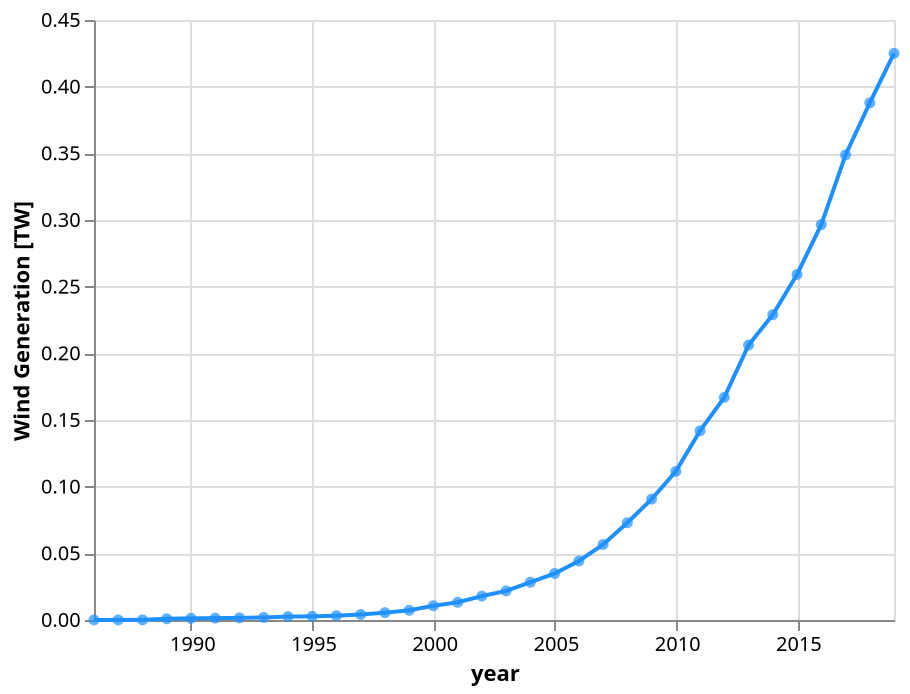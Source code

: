 {
  "config": {
    "view": {
      "continuousWidth": 400,
      "continuousHeight": 300
    }
  },
  "layer": [
    {
      "mark": {
        "type": "line",
        "color": "dodgerblue"
      },
      "encoding": {
        "tooltip": [
          {
            "type": "temporal",
            "field": "year",
            "format": "%Y",
            "title": "year"
          },
          {
            "type": "nominal",
            "field": "TW",
            "format": ".2f"
          }
        ],
        "x": {
          "type": "temporal",
          "field": "year",
          "timeUnit": "year",
          "title": "year"
        },
        "y": {
          "type": "quantitative",
          "field": "TW",
          "title": "Wind Generation [TW]"
        }
      },
      "height": 300,
      "width": "container"
    },
    {
      "mark": {
        "type": "point",
        "color": "dodgerblue",
        "filled": true
      },
      "encoding": {
        "tooltip": [
          {
            "type": "temporal",
            "field": "year",
            "format": "%Y",
            "title": "year"
          },
          {
            "type": "nominal",
            "field": "TW",
            "format": ".2f"
          }
        ],
        "x": {
          "type": "temporal",
          "field": "year",
          "timeUnit": "year",
          "title": "year"
        },
        "y": {
          "type": "quantitative",
          "field": "TW",
          "title": "Wind Generation [TW]"
        }
      },
      "height": 300,
      "width": "container"
    }
  ],
  "data": {
    "name": "data-fd427d4d03ec499126b72be188686210"
  },
  "$schema": "https://vega.github.io/schema/vega-lite/v5.json",
  "datasets": {
    "data-fd427d4d03ec499126b72be188686210": [
      {
        "year": "1986-01-01T00:00:00",
        "TW": 4.895914130699999e-05
      },
      {
        "year": "1987-01-01T00:00:00",
        "TW": 6.914488435719999e-05
      },
      {
        "year": "1988-01-01T00:00:00",
        "TW": 0.0001169632301386
      },
      {
        "year": "1989-01-01T00:00:00",
        "TW": 0.0009186572857539999
      },
      {
        "year": "1990-01-01T00:00:00",
        "TW": 0.0012532272624007999
      },
      {
        "year": "1991-01-01T00:00:00",
        "TW": 0.001429480171106
      },
      {
        "year": "1992-01-01T00:00:00",
        "TW": 0.0015948004560242
      },
      {
        "year": "1993-01-01T00:00:00",
        "TW": 0.0019156175088346
      },
      {
        "year": "1994-01-01T00:00:00",
        "TW": 0.0025123803237818
      },
      {
        "year": "1995-01-01T00:00:00",
        "TW": 0.0027358811805056
      },
      {
        "year": "1996-01-01T00:00:00",
        "TW": 0.0032110858944471997
      },
      {
        "year": "1997-01-01T00:00:00",
        "TW": 0.0041434327265084
      },
      {
        "year": "1998-01-01T00:00:00",
        "TW": 0.005491441083827799
      },
      {
        "year": "1999-01-01T00:00:00",
        "TW": 0.0072743460465176
      },
      {
        "year": "2000-01-01T00:00:00",
        "TW": 0.0106860218208828
      },
      {
        "year": "2001-01-01T00:00:00",
        "TW": 0.0132543328141836
      },
      {
        "year": "2002-01-01T00:00:00",
        "TW": 0.0179359041411292
      },
      {
        "year": "2003-01-01T00:00:00",
        "TW": 0.0218358087116866
      },
      {
        "year": "2004-01-01T00:00:00",
        "TW": 0.0283417339054188
      },
      {
        "year": "2005-01-01T00:00:00",
        "TW": 0.0348501625115544
      },
      {
        "year": "2006-01-01T00:00:00",
        "TW": 0.044248131117740994
      },
      {
        "year": "2007-01-01T00:00:00",
        "TW": 0.056611534315195604
      },
      {
        "year": "2008-01-01T00:00:00",
        "TW": 0.07293292758871939
      },
      {
        "year": "2009-01-01T00:00:00",
        "TW": 0.0906437781236594
      },
      {
        "year": "2010-01-01T00:00:00",
        "TW": 0.1114718207435368
      },
      {
        "year": "2011-01-01T00:00:00",
        "TW": 0.1419137592115852
      },
      {
        "year": "2012-01-01T00:00:00",
        "TW": 0.16695653427832097
      },
      {
        "year": "2013-01-01T00:00:00",
        "TW": 0.2062058261579412
      },
      {
        "year": "2014-01-01T00:00:00",
        "TW": 0.2289903964817518
      },
      {
        "year": "2015-01-01T00:00:00",
        "TW": 0.2591696667800308
      },
      {
        "year": "2016-01-01T00:00:00",
        "TW": 0.2965299597130804
      },
      {
        "year": "2017-01-01T00:00:00",
        "TW": 0.34875896957286057
      },
      {
        "year": "2018-01-01T00:00:00",
        "TW": 0.38785960945774217
      },
      {
        "year": "2019-01-01T00:00:00",
        "TW": 0.425010186146669
      }
    ]
  }
}